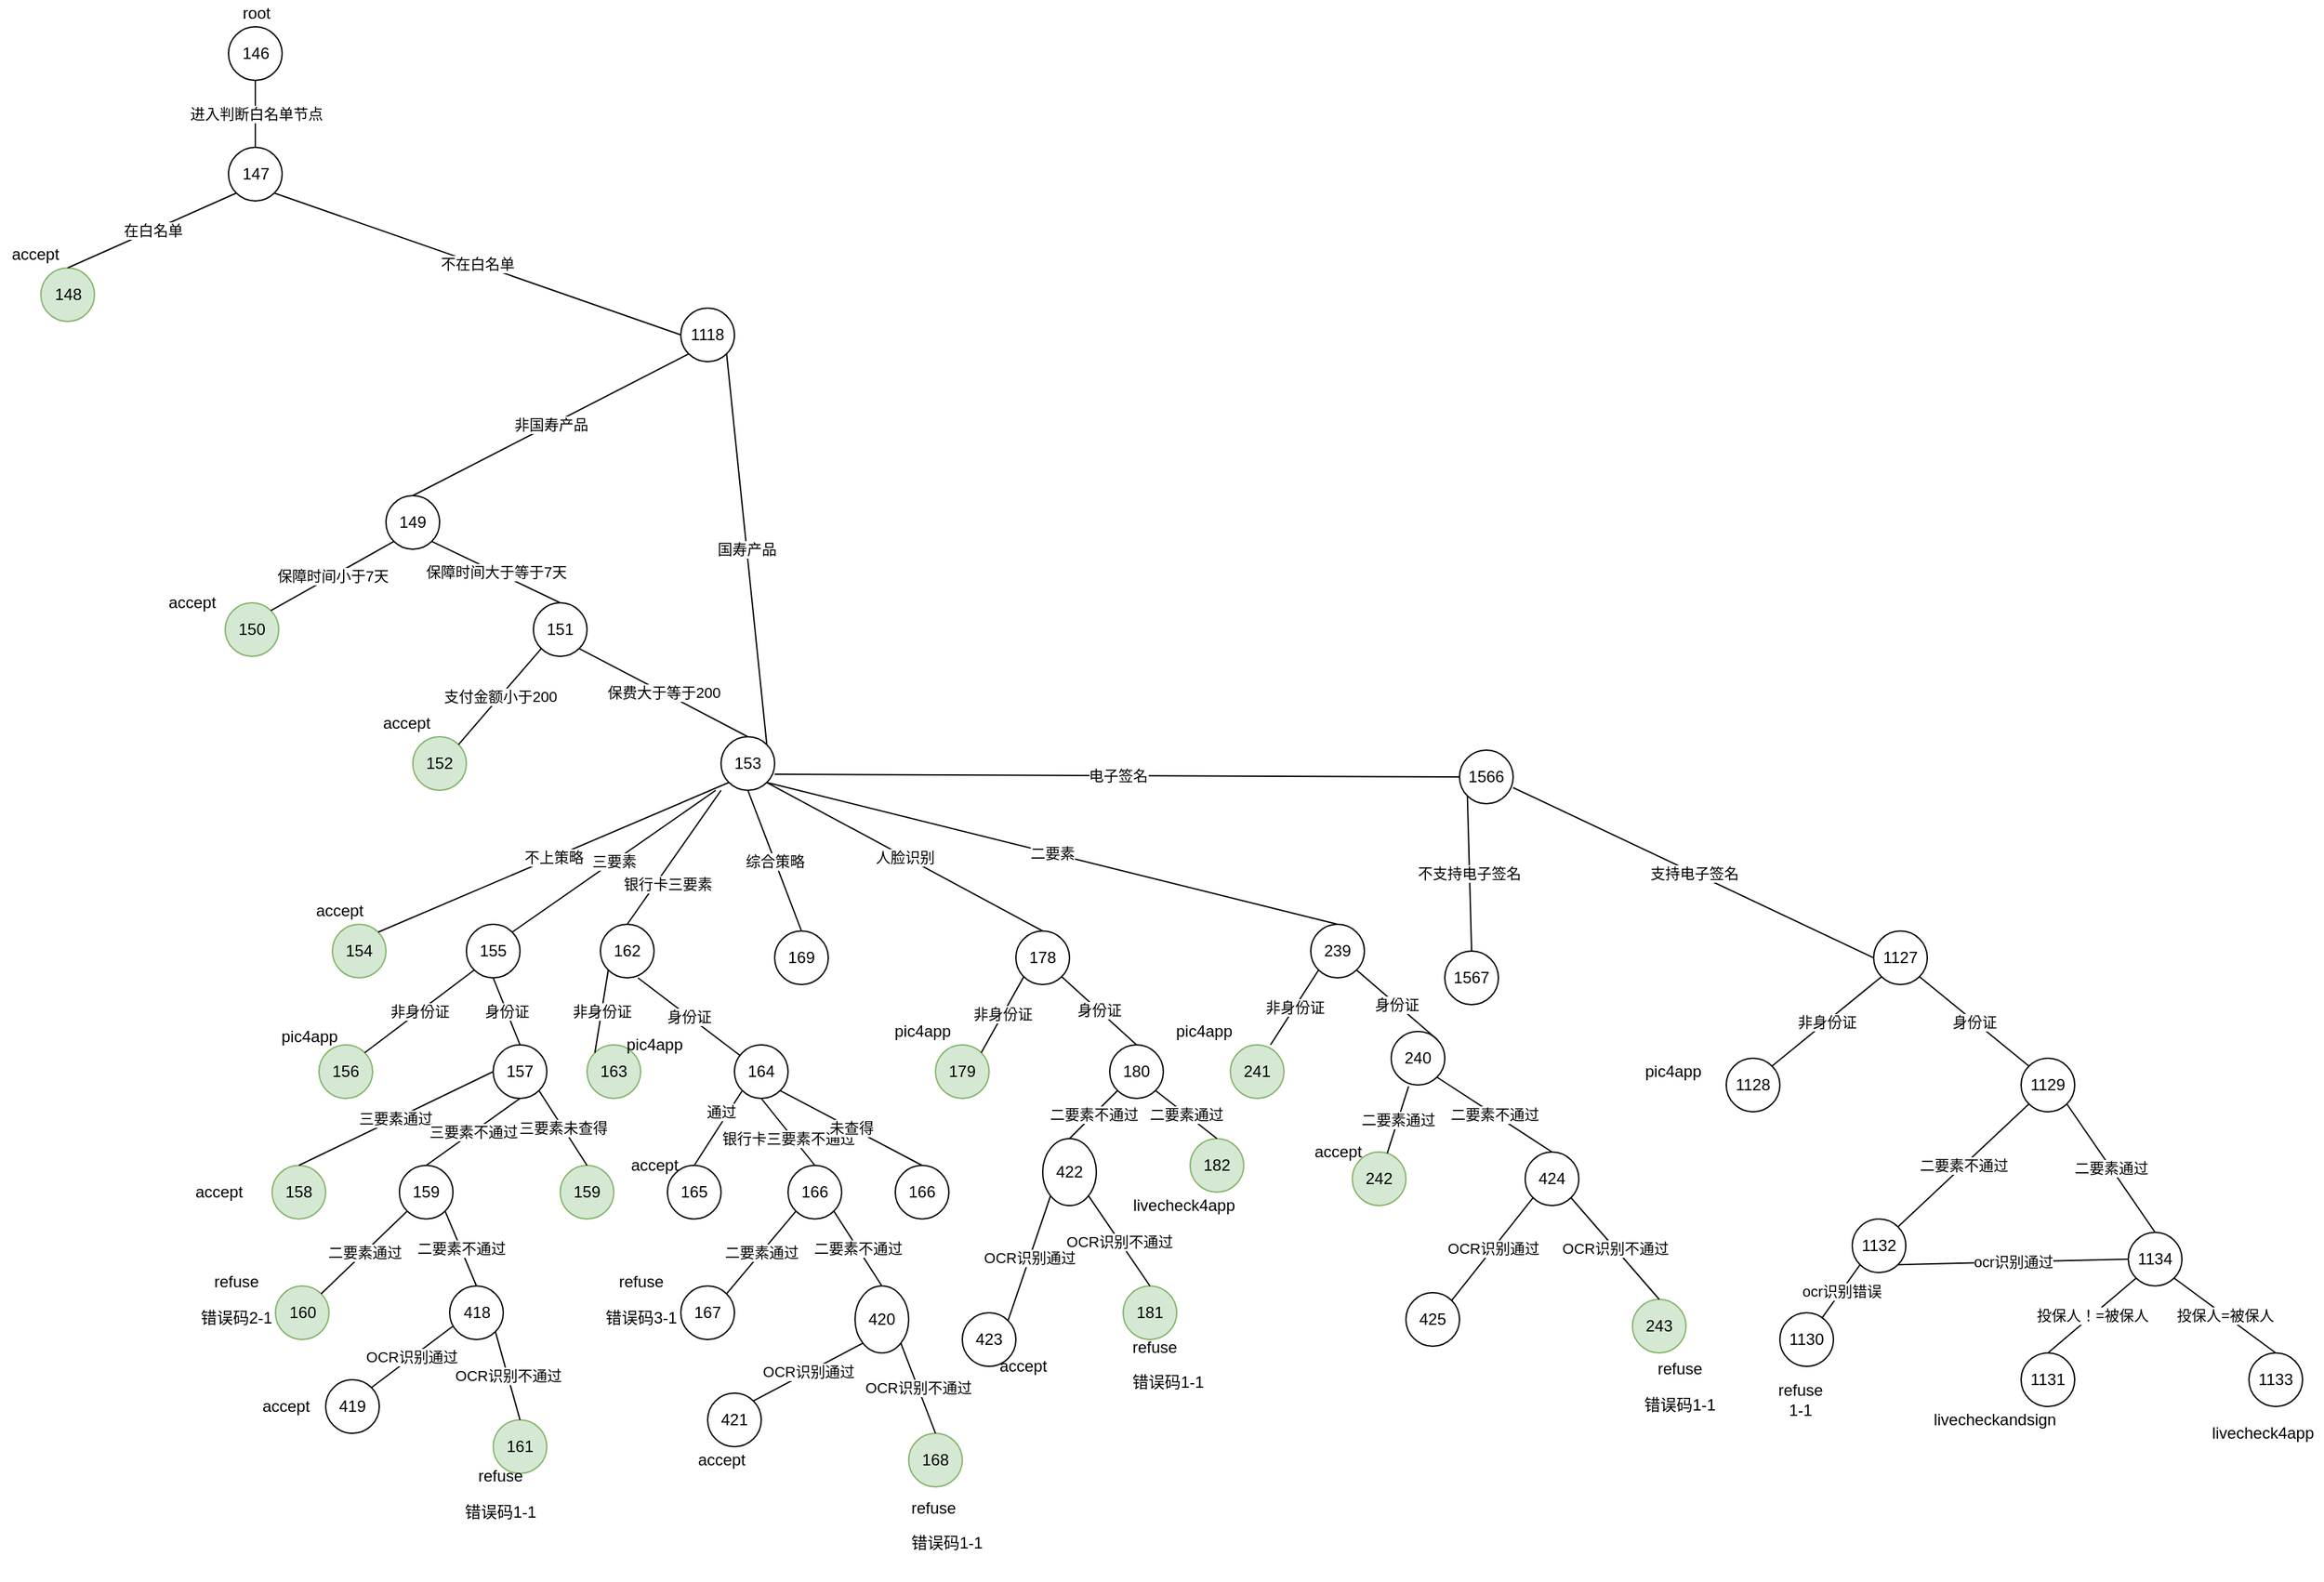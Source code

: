 <mxfile version="14.5.7" type="github">
  <diagram id="_yXJCs3Dyi4fHrGJne3K" name="第 1 页">
    <mxGraphModel dx="1422" dy="1907" grid="1" gridSize="10" guides="1" tooltips="1" connect="1" arrows="1" fold="1" page="1" pageScale="1" pageWidth="827" pageHeight="1169" math="0" shadow="0">
      <root>
        <mxCell id="0" />
        <mxCell id="1" parent="0" />
        <mxCell id="rXdfEP0PpujDLgzS87RZ-1" value="146" style="ellipse;whiteSpace=wrap;html=1;" parent="1" vertex="1">
          <mxGeometry x="402.5" y="-110" width="40" height="40" as="geometry" />
        </mxCell>
        <mxCell id="rXdfEP0PpujDLgzS87RZ-2" value="147" style="ellipse;whiteSpace=wrap;html=1;" parent="1" vertex="1">
          <mxGeometry x="402.5" y="-20" width="40" height="40" as="geometry" />
        </mxCell>
        <mxCell id="rXdfEP0PpujDLgzS87RZ-4" value="进入判断白名单节点" style="endArrow=none;html=1;entryX=0.5;entryY=1;entryDx=0;entryDy=0;exitX=0.5;exitY=0;exitDx=0;exitDy=0;" parent="1" source="rXdfEP0PpujDLgzS87RZ-2" target="rXdfEP0PpujDLgzS87RZ-1" edge="1">
          <mxGeometry width="50" height="50" relative="1" as="geometry">
            <mxPoint x="72.5" y="140" as="sourcePoint" />
            <mxPoint x="122.5" y="90" as="targetPoint" />
          </mxGeometry>
        </mxCell>
        <mxCell id="rXdfEP0PpujDLgzS87RZ-5" value="root" style="text;html=1;align=center;verticalAlign=middle;resizable=0;points=[];autosize=1;" parent="1" vertex="1">
          <mxGeometry x="402.5" y="-130" width="40" height="20" as="geometry" />
        </mxCell>
        <mxCell id="rXdfEP0PpujDLgzS87RZ-6" value="148" style="ellipse;whiteSpace=wrap;html=1;fillColor=#d5e8d4;strokeColor=#82b366;" parent="1" vertex="1">
          <mxGeometry x="262.5" y="70" width="40" height="40" as="geometry" />
        </mxCell>
        <mxCell id="rXdfEP0PpujDLgzS87RZ-7" value="149" style="ellipse;whiteSpace=wrap;html=1;" parent="1" vertex="1">
          <mxGeometry x="520" y="240" width="40" height="40" as="geometry" />
        </mxCell>
        <mxCell id="rXdfEP0PpujDLgzS87RZ-8" value="在白名单" style="endArrow=none;html=1;entryX=0;entryY=1;entryDx=0;entryDy=0;exitX=0.5;exitY=0;exitDx=0;exitDy=0;" parent="1" source="rXdfEP0PpujDLgzS87RZ-6" target="rXdfEP0PpujDLgzS87RZ-2" edge="1">
          <mxGeometry width="50" height="50" relative="1" as="geometry">
            <mxPoint x="392.5" y="160" as="sourcePoint" />
            <mxPoint x="442.5" y="110" as="targetPoint" />
          </mxGeometry>
        </mxCell>
        <mxCell id="rXdfEP0PpujDLgzS87RZ-9" value="不在白名单" style="endArrow=none;html=1;entryX=1;entryY=1;entryDx=0;entryDy=0;exitX=0;exitY=0.5;exitDx=0;exitDy=0;" parent="1" source="BJSy3yp9II6FdWd2nPcM-1" target="rXdfEP0PpujDLgzS87RZ-2" edge="1">
          <mxGeometry width="50" height="50" relative="1" as="geometry">
            <mxPoint x="510" y="210" as="sourcePoint" />
            <mxPoint x="440" y="280" as="targetPoint" />
          </mxGeometry>
        </mxCell>
        <mxCell id="rXdfEP0PpujDLgzS87RZ-10" value="accept" style="text;html=1;align=center;verticalAlign=middle;resizable=0;points=[];autosize=1;" parent="1" vertex="1">
          <mxGeometry x="232.5" y="50" width="50" height="20" as="geometry" />
        </mxCell>
        <mxCell id="rXdfEP0PpujDLgzS87RZ-11" value="150" style="ellipse;whiteSpace=wrap;html=1;fillColor=#d5e8d4;strokeColor=#82b366;" parent="1" vertex="1">
          <mxGeometry x="400" y="320" width="40" height="40" as="geometry" />
        </mxCell>
        <mxCell id="rXdfEP0PpujDLgzS87RZ-12" value="151" style="ellipse;whiteSpace=wrap;html=1;" parent="1" vertex="1">
          <mxGeometry x="630" y="320" width="40" height="40" as="geometry" />
        </mxCell>
        <mxCell id="rXdfEP0PpujDLgzS87RZ-13" value="保障时间小于7天" style="endArrow=none;html=1;entryX=0;entryY=1;entryDx=0;entryDy=0;exitX=1;exitY=0;exitDx=0;exitDy=0;" parent="1" source="rXdfEP0PpujDLgzS87RZ-11" target="rXdfEP0PpujDLgzS87RZ-7" edge="1">
          <mxGeometry width="50" height="50" relative="1" as="geometry">
            <mxPoint x="390" y="330" as="sourcePoint" />
            <mxPoint x="440" y="280" as="targetPoint" />
          </mxGeometry>
        </mxCell>
        <mxCell id="rXdfEP0PpujDLgzS87RZ-14" value="保障时间大于等于7天" style="endArrow=none;html=1;entryX=1;entryY=1;entryDx=0;entryDy=0;exitX=0.5;exitY=0;exitDx=0;exitDy=0;" parent="1" source="rXdfEP0PpujDLgzS87RZ-12" target="rXdfEP0PpujDLgzS87RZ-7" edge="1">
          <mxGeometry width="50" height="50" relative="1" as="geometry">
            <mxPoint x="390" y="330" as="sourcePoint" />
            <mxPoint x="440" y="280" as="targetPoint" />
          </mxGeometry>
        </mxCell>
        <mxCell id="rXdfEP0PpujDLgzS87RZ-15" value="accept" style="text;html=1;align=center;verticalAlign=middle;resizable=0;points=[];autosize=1;" parent="1" vertex="1">
          <mxGeometry x="350" y="310" width="50" height="20" as="geometry" />
        </mxCell>
        <mxCell id="rXdfEP0PpujDLgzS87RZ-16" value="152" style="ellipse;whiteSpace=wrap;html=1;fillColor=#d5e8d4;strokeColor=#82b366;" parent="1" vertex="1">
          <mxGeometry x="540" y="420" width="40" height="40" as="geometry" />
        </mxCell>
        <mxCell id="rXdfEP0PpujDLgzS87RZ-17" value="153" style="ellipse;whiteSpace=wrap;html=1;" parent="1" vertex="1">
          <mxGeometry x="770" y="420" width="40" height="40" as="geometry" />
        </mxCell>
        <mxCell id="rXdfEP0PpujDLgzS87RZ-18" value="支付金额小于200" style="endArrow=none;html=1;entryX=0;entryY=1;entryDx=0;entryDy=0;exitX=1;exitY=0;exitDx=0;exitDy=0;" parent="1" source="rXdfEP0PpujDLgzS87RZ-16" target="rXdfEP0PpujDLgzS87RZ-12" edge="1">
          <mxGeometry width="50" height="50" relative="1" as="geometry">
            <mxPoint x="444.142" y="335.858" as="sourcePoint" />
            <mxPoint x="535.858" y="284.142" as="targetPoint" />
          </mxGeometry>
        </mxCell>
        <mxCell id="rXdfEP0PpujDLgzS87RZ-20" value="accept" style="text;html=1;align=center;verticalAlign=middle;resizable=0;points=[];autosize=1;" parent="1" vertex="1">
          <mxGeometry x="510" y="400" width="50" height="20" as="geometry" />
        </mxCell>
        <mxCell id="rXdfEP0PpujDLgzS87RZ-22" value="保费大于等于200" style="endArrow=none;html=1;entryX=1;entryY=1;entryDx=0;entryDy=0;exitX=0.5;exitY=0;exitDx=0;exitDy=0;" parent="1" source="rXdfEP0PpujDLgzS87RZ-17" target="rXdfEP0PpujDLgzS87RZ-12" edge="1">
          <mxGeometry width="50" height="50" relative="1" as="geometry">
            <mxPoint x="660" y="330" as="sourcePoint" />
            <mxPoint x="564.142" y="284.142" as="targetPoint" />
          </mxGeometry>
        </mxCell>
        <mxCell id="rXdfEP0PpujDLgzS87RZ-23" value="154" style="ellipse;whiteSpace=wrap;html=1;fillColor=#d5e8d4;strokeColor=#82b366;" parent="1" vertex="1">
          <mxGeometry x="480" y="560" width="40" height="40" as="geometry" />
        </mxCell>
        <mxCell id="rXdfEP0PpujDLgzS87RZ-24" value="155" style="ellipse;whiteSpace=wrap;html=1;" parent="1" vertex="1">
          <mxGeometry x="580" y="560" width="40" height="40" as="geometry" />
        </mxCell>
        <mxCell id="rXdfEP0PpujDLgzS87RZ-25" value="162" style="ellipse;whiteSpace=wrap;html=1;" parent="1" vertex="1">
          <mxGeometry x="680" y="560" width="40" height="40" as="geometry" />
        </mxCell>
        <mxCell id="rXdfEP0PpujDLgzS87RZ-26" value="169" style="ellipse;whiteSpace=wrap;html=1;" parent="1" vertex="1">
          <mxGeometry x="810" y="565" width="40" height="40" as="geometry" />
        </mxCell>
        <mxCell id="rXdfEP0PpujDLgzS87RZ-27" value="178" style="ellipse;whiteSpace=wrap;html=1;" parent="1" vertex="1">
          <mxGeometry x="990" y="565" width="40" height="40" as="geometry" />
        </mxCell>
        <mxCell id="rXdfEP0PpujDLgzS87RZ-28" value="239" style="ellipse;whiteSpace=wrap;html=1;" parent="1" vertex="1">
          <mxGeometry x="1210" y="560" width="40" height="40" as="geometry" />
        </mxCell>
        <mxCell id="rXdfEP0PpujDLgzS87RZ-29" value="不上策略" style="endArrow=none;html=1;entryX=0;entryY=1;entryDx=0;entryDy=0;exitX=1;exitY=0;exitDx=0;exitDy=0;" parent="1" source="rXdfEP0PpujDLgzS87RZ-23" target="rXdfEP0PpujDLgzS87RZ-17" edge="1">
          <mxGeometry width="50" height="50" relative="1" as="geometry">
            <mxPoint x="660" y="330" as="sourcePoint" />
            <mxPoint x="710" y="280" as="targetPoint" />
          </mxGeometry>
        </mxCell>
        <mxCell id="rXdfEP0PpujDLgzS87RZ-30" value="accept" style="text;html=1;align=center;verticalAlign=middle;resizable=0;points=[];autosize=1;" parent="1" vertex="1">
          <mxGeometry x="460" y="540" width="50" height="20" as="geometry" />
        </mxCell>
        <mxCell id="rXdfEP0PpujDLgzS87RZ-31" value="三要素" style="endArrow=none;html=1;exitX=1;exitY=0;exitDx=0;exitDy=0;" parent="1" source="rXdfEP0PpujDLgzS87RZ-24" edge="1">
          <mxGeometry width="50" height="50" relative="1" as="geometry">
            <mxPoint x="524.142" y="575.858" as="sourcePoint" />
            <mxPoint x="766" y="460" as="targetPoint" />
          </mxGeometry>
        </mxCell>
        <mxCell id="rXdfEP0PpujDLgzS87RZ-32" value="银行卡三要素" style="endArrow=none;html=1;exitX=0.5;exitY=0;exitDx=0;exitDy=0;" parent="1" source="rXdfEP0PpujDLgzS87RZ-25" edge="1">
          <mxGeometry x="-0.315" y="-7" width="50" height="50" relative="1" as="geometry">
            <mxPoint x="534.142" y="585.858" as="sourcePoint" />
            <mxPoint x="770" y="460" as="targetPoint" />
            <mxPoint as="offset" />
          </mxGeometry>
        </mxCell>
        <mxCell id="rXdfEP0PpujDLgzS87RZ-33" value="综合策略" style="endArrow=none;html=1;entryX=0.5;entryY=1;entryDx=0;entryDy=0;exitX=0.5;exitY=0;exitDx=0;exitDy=0;" parent="1" source="rXdfEP0PpujDLgzS87RZ-26" target="rXdfEP0PpujDLgzS87RZ-17" edge="1">
          <mxGeometry width="50" height="50" relative="1" as="geometry">
            <mxPoint x="660" y="330" as="sourcePoint" />
            <mxPoint x="710" y="280" as="targetPoint" />
          </mxGeometry>
        </mxCell>
        <mxCell id="rXdfEP0PpujDLgzS87RZ-34" value="人脸识别" style="endArrow=none;html=1;entryX=1;entryY=1;entryDx=0;entryDy=0;exitX=0.5;exitY=0;exitDx=0;exitDy=0;" parent="1" source="rXdfEP0PpujDLgzS87RZ-27" target="rXdfEP0PpujDLgzS87RZ-17" edge="1">
          <mxGeometry width="50" height="50" relative="1" as="geometry">
            <mxPoint x="840" y="575" as="sourcePoint" />
            <mxPoint x="780" y="470" as="targetPoint" />
          </mxGeometry>
        </mxCell>
        <mxCell id="rXdfEP0PpujDLgzS87RZ-35" value="二要素" style="endArrow=none;html=1;entryX=1;entryY=1;entryDx=0;entryDy=0;exitX=0.5;exitY=0;exitDx=0;exitDy=0;" parent="1" source="rXdfEP0PpujDLgzS87RZ-28" target="rXdfEP0PpujDLgzS87RZ-17" edge="1">
          <mxGeometry width="50" height="50" relative="1" as="geometry">
            <mxPoint x="1020" y="575" as="sourcePoint" />
            <mxPoint x="794.142" y="464.142" as="targetPoint" />
          </mxGeometry>
        </mxCell>
        <mxCell id="rXdfEP0PpujDLgzS87RZ-36" value="156" style="ellipse;whiteSpace=wrap;html=1;fillColor=#d5e8d4;strokeColor=#82b366;" parent="1" vertex="1">
          <mxGeometry x="470" y="650" width="40" height="40" as="geometry" />
        </mxCell>
        <mxCell id="rXdfEP0PpujDLgzS87RZ-37" value="157" style="ellipse;whiteSpace=wrap;html=1;" parent="1" vertex="1">
          <mxGeometry x="600" y="650" width="40" height="40" as="geometry" />
        </mxCell>
        <mxCell id="rXdfEP0PpujDLgzS87RZ-38" value="非身份证" style="endArrow=none;html=1;entryX=0;entryY=1;entryDx=0;entryDy=0;exitX=1;exitY=0;exitDx=0;exitDy=0;" parent="1" source="rXdfEP0PpujDLgzS87RZ-36" target="rXdfEP0PpujDLgzS87RZ-24" edge="1">
          <mxGeometry width="50" height="50" relative="1" as="geometry">
            <mxPoint x="660" y="730" as="sourcePoint" />
            <mxPoint x="710" y="680" as="targetPoint" />
          </mxGeometry>
        </mxCell>
        <mxCell id="rXdfEP0PpujDLgzS87RZ-39" value="身份证" style="endArrow=none;html=1;entryX=0.5;entryY=1;entryDx=0;entryDy=0;" parent="1" target="rXdfEP0PpujDLgzS87RZ-24" edge="1">
          <mxGeometry width="50" height="50" relative="1" as="geometry">
            <mxPoint x="620" y="650" as="sourcePoint" />
            <mxPoint x="710" y="680" as="targetPoint" />
          </mxGeometry>
        </mxCell>
        <mxCell id="rXdfEP0PpujDLgzS87RZ-40" value="pic4app" style="text;whiteSpace=wrap;html=1;" parent="1" vertex="1">
          <mxGeometry x="440" y="630" width="70" height="30" as="geometry" />
        </mxCell>
        <mxCell id="rXdfEP0PpujDLgzS87RZ-41" value="158" style="ellipse;whiteSpace=wrap;html=1;fillColor=#d5e8d4;strokeColor=#82b366;" parent="1" vertex="1">
          <mxGeometry x="435" y="740" width="40" height="40" as="geometry" />
        </mxCell>
        <mxCell id="rXdfEP0PpujDLgzS87RZ-42" value="159" style="ellipse;whiteSpace=wrap;html=1;" parent="1" vertex="1">
          <mxGeometry x="530" y="740" width="40" height="40" as="geometry" />
        </mxCell>
        <mxCell id="rXdfEP0PpujDLgzS87RZ-43" value="159" style="ellipse;whiteSpace=wrap;html=1;fillColor=#d5e8d4;strokeColor=#82b366;" parent="1" vertex="1">
          <mxGeometry x="650" y="740" width="40" height="40" as="geometry" />
        </mxCell>
        <mxCell id="rXdfEP0PpujDLgzS87RZ-44" value="三要素通过" style="endArrow=none;html=1;entryX=0;entryY=0.5;entryDx=0;entryDy=0;exitX=0.5;exitY=0;exitDx=0;exitDy=0;" parent="1" source="rXdfEP0PpujDLgzS87RZ-41" target="rXdfEP0PpujDLgzS87RZ-37" edge="1">
          <mxGeometry width="50" height="50" relative="1" as="geometry">
            <mxPoint x="410" y="410" as="sourcePoint" />
            <mxPoint x="460" y="360" as="targetPoint" />
          </mxGeometry>
        </mxCell>
        <mxCell id="rXdfEP0PpujDLgzS87RZ-45" value="三要素不通过" style="endArrow=none;html=1;entryX=0.5;entryY=1;entryDx=0;entryDy=0;exitX=0.5;exitY=0;exitDx=0;exitDy=0;" parent="1" source="rXdfEP0PpujDLgzS87RZ-42" target="rXdfEP0PpujDLgzS87RZ-37" edge="1">
          <mxGeometry width="50" height="50" relative="1" as="geometry">
            <mxPoint x="410" y="710" as="sourcePoint" />
            <mxPoint x="460" y="660" as="targetPoint" />
          </mxGeometry>
        </mxCell>
        <mxCell id="rXdfEP0PpujDLgzS87RZ-46" value="三要素未查得" style="endArrow=none;html=1;entryX=1;entryY=1;entryDx=0;entryDy=0;exitX=0.5;exitY=0;exitDx=0;exitDy=0;" parent="1" source="rXdfEP0PpujDLgzS87RZ-43" target="rXdfEP0PpujDLgzS87RZ-37" edge="1">
          <mxGeometry width="50" height="50" relative="1" as="geometry">
            <mxPoint x="410" y="710" as="sourcePoint" />
            <mxPoint x="460" y="660" as="targetPoint" />
          </mxGeometry>
        </mxCell>
        <mxCell id="rXdfEP0PpujDLgzS87RZ-47" value="accept" style="text;html=1;align=center;verticalAlign=middle;resizable=0;points=[];autosize=1;" parent="1" vertex="1">
          <mxGeometry x="370" y="750" width="50" height="20" as="geometry" />
        </mxCell>
        <mxCell id="rXdfEP0PpujDLgzS87RZ-48" value="418" style="ellipse;whiteSpace=wrap;html=1;" parent="1" vertex="1">
          <mxGeometry x="567.5" y="830" width="40" height="40" as="geometry" />
        </mxCell>
        <mxCell id="rXdfEP0PpujDLgzS87RZ-49" value="160" style="ellipse;whiteSpace=wrap;html=1;fillColor=#d5e8d4;strokeColor=#82b366;" parent="1" vertex="1">
          <mxGeometry x="437.5" y="830" width="40" height="40" as="geometry" />
        </mxCell>
        <mxCell id="rXdfEP0PpujDLgzS87RZ-51" value="二要素通过" style="endArrow=none;html=1;entryX=0;entryY=1;entryDx=0;entryDy=0;exitX=1;exitY=0;exitDx=0;exitDy=0;" parent="1" source="rXdfEP0PpujDLgzS87RZ-49" target="rXdfEP0PpujDLgzS87RZ-42" edge="1">
          <mxGeometry width="50" height="50" relative="1" as="geometry">
            <mxPoint x="410" y="710" as="sourcePoint" />
            <mxPoint x="460" y="660" as="targetPoint" />
          </mxGeometry>
        </mxCell>
        <mxCell id="rXdfEP0PpujDLgzS87RZ-52" value="二要素不通过" style="endArrow=none;html=1;entryX=1;entryY=1;entryDx=0;entryDy=0;exitX=0.5;exitY=0;exitDx=0;exitDy=0;" parent="1" source="rXdfEP0PpujDLgzS87RZ-48" target="rXdfEP0PpujDLgzS87RZ-42" edge="1">
          <mxGeometry width="50" height="50" relative="1" as="geometry">
            <mxPoint x="410" y="710" as="sourcePoint" />
            <mxPoint x="460" y="660" as="targetPoint" />
          </mxGeometry>
        </mxCell>
        <mxCell id="rXdfEP0PpujDLgzS87RZ-53" value="&lt;p&gt;refuse&lt;/p&gt;&lt;p&gt;&lt;span&gt;错误码2-1&lt;/span&gt;&lt;/p&gt;" style="text;html=1;align=center;verticalAlign=middle;resizable=0;points=[];autosize=1;" parent="1" vertex="1">
          <mxGeometry x="372.5" y="805" width="70" height="70" as="geometry" />
        </mxCell>
        <mxCell id="rXdfEP0PpujDLgzS87RZ-57" value="164" style="ellipse;whiteSpace=wrap;html=1;" parent="1" vertex="1">
          <mxGeometry x="780" y="650" width="40" height="40" as="geometry" />
        </mxCell>
        <mxCell id="rXdfEP0PpujDLgzS87RZ-58" value="163" style="ellipse;whiteSpace=wrap;html=1;fillColor=#d5e8d4;strokeColor=#82b366;" parent="1" vertex="1">
          <mxGeometry x="670" y="650" width="40" height="40" as="geometry" />
        </mxCell>
        <mxCell id="rXdfEP0PpujDLgzS87RZ-59" value="非身份证" style="endArrow=none;html=1;entryX=0;entryY=1;entryDx=0;entryDy=0;exitX=0;exitY=0;exitDx=0;exitDy=0;" parent="1" source="rXdfEP0PpujDLgzS87RZ-58" target="rXdfEP0PpujDLgzS87RZ-25" edge="1">
          <mxGeometry width="50" height="50" relative="1" as="geometry">
            <mxPoint x="730" y="730" as="sourcePoint" />
            <mxPoint x="780" y="680" as="targetPoint" />
          </mxGeometry>
        </mxCell>
        <mxCell id="rXdfEP0PpujDLgzS87RZ-60" value="身份证" style="endArrow=none;html=1;entryX=0.7;entryY=1;entryDx=0;entryDy=0;entryPerimeter=0;" parent="1" source="rXdfEP0PpujDLgzS87RZ-57" target="rXdfEP0PpujDLgzS87RZ-25" edge="1">
          <mxGeometry width="50" height="50" relative="1" as="geometry">
            <mxPoint x="730" y="730" as="sourcePoint" />
            <mxPoint x="780" y="680" as="targetPoint" />
          </mxGeometry>
        </mxCell>
        <mxCell id="rXdfEP0PpujDLgzS87RZ-61" value="pic4app" style="text;html=1;align=center;verticalAlign=middle;resizable=0;points=[];autosize=1;" parent="1" vertex="1">
          <mxGeometry x="690" y="640" width="60" height="20" as="geometry" />
        </mxCell>
        <mxCell id="rXdfEP0PpujDLgzS87RZ-62" value="166" style="ellipse;whiteSpace=wrap;html=1;" parent="1" vertex="1">
          <mxGeometry x="900" y="740" width="40" height="40" as="geometry" />
        </mxCell>
        <mxCell id="rXdfEP0PpujDLgzS87RZ-63" value="166" style="ellipse;whiteSpace=wrap;html=1;" parent="1" vertex="1">
          <mxGeometry x="820" y="740" width="40" height="40" as="geometry" />
        </mxCell>
        <mxCell id="rXdfEP0PpujDLgzS87RZ-64" value="165" style="ellipse;whiteSpace=wrap;html=1;" parent="1" vertex="1">
          <mxGeometry x="730" y="740" width="40" height="40" as="geometry" />
        </mxCell>
        <mxCell id="rXdfEP0PpujDLgzS87RZ-65" value="银行卡三要素不通过" style="endArrow=none;html=1;entryX=0.5;entryY=1;entryDx=0;entryDy=0;exitX=0.5;exitY=0;exitDx=0;exitDy=0;" parent="1" source="rXdfEP0PpujDLgzS87RZ-63" target="rXdfEP0PpujDLgzS87RZ-57" edge="1">
          <mxGeometry x="-0.122" y="3" width="50" height="50" relative="1" as="geometry">
            <mxPoint x="730" y="730" as="sourcePoint" />
            <mxPoint x="780" y="680" as="targetPoint" />
            <mxPoint as="offset" />
          </mxGeometry>
        </mxCell>
        <mxCell id="rXdfEP0PpujDLgzS87RZ-66" value="通过" style="endArrow=none;html=1;entryX=0;entryY=1;entryDx=0;entryDy=0;exitX=0.5;exitY=0;exitDx=0;exitDy=0;" parent="1" source="rXdfEP0PpujDLgzS87RZ-64" target="rXdfEP0PpujDLgzS87RZ-57" edge="1">
          <mxGeometry x="0.34" y="5" width="50" height="50" relative="1" as="geometry">
            <mxPoint x="730" y="730" as="sourcePoint" />
            <mxPoint x="780" y="680" as="targetPoint" />
            <mxPoint as="offset" />
          </mxGeometry>
        </mxCell>
        <mxCell id="rXdfEP0PpujDLgzS87RZ-67" value="未查得" style="endArrow=none;html=1;entryX=1;entryY=1;entryDx=0;entryDy=0;exitX=0.5;exitY=0;exitDx=0;exitDy=0;" parent="1" source="rXdfEP0PpujDLgzS87RZ-62" target="rXdfEP0PpujDLgzS87RZ-57" edge="1">
          <mxGeometry width="50" height="50" relative="1" as="geometry">
            <mxPoint x="730" y="730" as="sourcePoint" />
            <mxPoint x="780" y="680" as="targetPoint" />
          </mxGeometry>
        </mxCell>
        <mxCell id="rXdfEP0PpujDLgzS87RZ-68" value="accept" style="text;html=1;align=center;verticalAlign=middle;resizable=0;points=[];autosize=1;" parent="1" vertex="1">
          <mxGeometry x="695" y="730" width="50" height="20" as="geometry" />
        </mxCell>
        <mxCell id="rXdfEP0PpujDLgzS87RZ-70" value="167" style="ellipse;whiteSpace=wrap;html=1;" parent="1" vertex="1">
          <mxGeometry x="740" y="830" width="40" height="40" as="geometry" />
        </mxCell>
        <mxCell id="rXdfEP0PpujDLgzS87RZ-71" value="二要素通过" style="endArrow=none;html=1;entryX=0;entryY=1;entryDx=0;entryDy=0;exitX=1;exitY=0;exitDx=0;exitDy=0;" parent="1" source="rXdfEP0PpujDLgzS87RZ-70" target="rXdfEP0PpujDLgzS87RZ-63" edge="1">
          <mxGeometry width="50" height="50" relative="1" as="geometry">
            <mxPoint x="730" y="530" as="sourcePoint" />
            <mxPoint x="780" y="480" as="targetPoint" />
          </mxGeometry>
        </mxCell>
        <mxCell id="rXdfEP0PpujDLgzS87RZ-72" value="二要素不通过" style="endArrow=none;html=1;entryX=1;entryY=1;entryDx=0;entryDy=0;exitX=0.5;exitY=0;exitDx=0;exitDy=0;" parent="1" source="4m3R9vjLiqKeMAqs-kPC-30" target="rXdfEP0PpujDLgzS87RZ-63" edge="1">
          <mxGeometry width="50" height="50" relative="1" as="geometry">
            <mxPoint x="889.5" y="830" as="sourcePoint" />
            <mxPoint x="780" y="480" as="targetPoint" />
          </mxGeometry>
        </mxCell>
        <mxCell id="rXdfEP0PpujDLgzS87RZ-73" value="&lt;p&gt;refuse&lt;/p&gt;&lt;p&gt;错误码3-1&lt;/p&gt;" style="text;html=1;align=center;verticalAlign=middle;resizable=0;points=[];autosize=1;" parent="1" vertex="1">
          <mxGeometry x="675" y="805" width="70" height="70" as="geometry" />
        </mxCell>
        <mxCell id="rXdfEP0PpujDLgzS87RZ-74" value="&lt;div id=&quot;base&quot;&gt;&lt;div class=&quot;ax_default flow_shape&quot; id=&quot;u89&quot;&gt;&lt;div class=&quot;text &quot; id=&quot;u89_text&quot;&gt;&lt;p&gt;&lt;span&gt;refuse&lt;/span&gt;&lt;/p&gt;&lt;p&gt;&lt;span&gt;错误码1-1&lt;/span&gt;&lt;/p&gt;&lt;/div&gt;&lt;/div&gt;&lt;/div&gt;" style="text;whiteSpace=wrap;html=1;" parent="1" vertex="1">
          <mxGeometry x="910" y="970" width="80" height="80" as="geometry" />
        </mxCell>
        <mxCell id="rXdfEP0PpujDLgzS87RZ-75" value="179" style="ellipse;whiteSpace=wrap;html=1;fillColor=#d5e8d4;strokeColor=#82b366;" parent="1" vertex="1">
          <mxGeometry x="930" y="650" width="40" height="40" as="geometry" />
        </mxCell>
        <mxCell id="rXdfEP0PpujDLgzS87RZ-76" value="180" style="ellipse;whiteSpace=wrap;html=1;" parent="1" vertex="1">
          <mxGeometry x="1060" y="650" width="40" height="40" as="geometry" />
        </mxCell>
        <mxCell id="rXdfEP0PpujDLgzS87RZ-77" value="非身份证" style="endArrow=none;html=1;entryX=0;entryY=1;entryDx=0;entryDy=0;exitX=1;exitY=0;exitDx=0;exitDy=0;" parent="1" source="rXdfEP0PpujDLgzS87RZ-75" target="rXdfEP0PpujDLgzS87RZ-27" edge="1">
          <mxGeometry width="50" height="50" relative="1" as="geometry">
            <mxPoint x="730" y="540" as="sourcePoint" />
            <mxPoint x="780" y="490" as="targetPoint" />
          </mxGeometry>
        </mxCell>
        <mxCell id="rXdfEP0PpujDLgzS87RZ-78" value="身份证" style="endArrow=none;html=1;entryX=1;entryY=1;entryDx=0;entryDy=0;exitX=0.5;exitY=0;exitDx=0;exitDy=0;" parent="1" source="rXdfEP0PpujDLgzS87RZ-76" target="rXdfEP0PpujDLgzS87RZ-27" edge="1">
          <mxGeometry width="50" height="50" relative="1" as="geometry">
            <mxPoint x="730" y="540" as="sourcePoint" />
            <mxPoint x="780" y="490" as="targetPoint" />
          </mxGeometry>
        </mxCell>
        <mxCell id="rXdfEP0PpujDLgzS87RZ-79" value="pic4app" style="text;html=1;align=center;verticalAlign=middle;resizable=0;points=[];autosize=1;" parent="1" vertex="1">
          <mxGeometry x="890" y="630" width="60" height="20" as="geometry" />
        </mxCell>
        <mxCell id="rXdfEP0PpujDLgzS87RZ-80" value="182" style="ellipse;whiteSpace=wrap;html=1;fillColor=#d5e8d4;strokeColor=#82b366;" parent="1" vertex="1">
          <mxGeometry x="1120" y="720" width="40" height="40" as="geometry" />
        </mxCell>
        <mxCell id="rXdfEP0PpujDLgzS87RZ-82" value="二要素不通过" style="endArrow=none;html=1;entryX=0;entryY=1;entryDx=0;entryDy=0;exitX=0.5;exitY=0;exitDx=0;exitDy=0;" parent="1" source="4m3R9vjLiqKeMAqs-kPC-37" target="rXdfEP0PpujDLgzS87RZ-76" edge="1">
          <mxGeometry width="50" height="50" relative="1" as="geometry">
            <mxPoint x="1030" y="720" as="sourcePoint" />
            <mxPoint x="780" y="490" as="targetPoint" />
          </mxGeometry>
        </mxCell>
        <mxCell id="rXdfEP0PpujDLgzS87RZ-83" value="二要素通过" style="endArrow=none;html=1;entryX=1;entryY=1;entryDx=0;entryDy=0;exitX=0.5;exitY=0;exitDx=0;exitDy=0;" parent="1" source="rXdfEP0PpujDLgzS87RZ-80" target="rXdfEP0PpujDLgzS87RZ-76" edge="1">
          <mxGeometry width="50" height="50" relative="1" as="geometry">
            <mxPoint x="730" y="440" as="sourcePoint" />
            <mxPoint x="780" y="390" as="targetPoint" />
          </mxGeometry>
        </mxCell>
        <mxCell id="rXdfEP0PpujDLgzS87RZ-84" value="livecheck4app" style="text;html=1;align=center;verticalAlign=middle;resizable=0;points=[];autosize=1;" parent="1" vertex="1">
          <mxGeometry x="1070" y="760" width="90" height="20" as="geometry" />
        </mxCell>
        <mxCell id="rXdfEP0PpujDLgzS87RZ-85" value="&lt;div id=&quot;base&quot;&gt;&lt;div class=&quot;ax_default flow_shape&quot; id=&quot;u109&quot;&gt;&lt;div class=&quot;text &quot; id=&quot;u109_text&quot;&gt;&lt;p&gt;&lt;span&gt;refuse&lt;/span&gt;&lt;/p&gt;&lt;p&gt;&lt;span&gt;错误码1-1&lt;/span&gt;&lt;/p&gt;&lt;/div&gt;&lt;/div&gt;&lt;/div&gt;" style="text;whiteSpace=wrap;html=1;" parent="1" vertex="1">
          <mxGeometry x="1075" y="850" width="80" height="60" as="geometry" />
        </mxCell>
        <mxCell id="rXdfEP0PpujDLgzS87RZ-86" value="241" style="ellipse;whiteSpace=wrap;html=1;fillColor=#d5e8d4;strokeColor=#82b366;" parent="1" vertex="1">
          <mxGeometry x="1150" y="650" width="40" height="40" as="geometry" />
        </mxCell>
        <mxCell id="rXdfEP0PpujDLgzS87RZ-87" value="240" style="ellipse;whiteSpace=wrap;html=1;" parent="1" vertex="1">
          <mxGeometry x="1270" y="640" width="40" height="40" as="geometry" />
        </mxCell>
        <mxCell id="rXdfEP0PpujDLgzS87RZ-88" value="身份证" style="endArrow=none;html=1;entryX=1;entryY=1;entryDx=0;entryDy=0;exitX=1;exitY=0;exitDx=0;exitDy=0;" parent="1" source="rXdfEP0PpujDLgzS87RZ-87" target="rXdfEP0PpujDLgzS87RZ-28" edge="1">
          <mxGeometry width="50" height="50" relative="1" as="geometry">
            <mxPoint x="730" y="540" as="sourcePoint" />
            <mxPoint x="780" y="490" as="targetPoint" />
          </mxGeometry>
        </mxCell>
        <mxCell id="rXdfEP0PpujDLgzS87RZ-89" value="非身份证" style="endArrow=none;html=1;exitX=0.75;exitY=0;exitDx=0;exitDy=0;exitPerimeter=0;entryX=0;entryY=1;entryDx=0;entryDy=0;" parent="1" source="rXdfEP0PpujDLgzS87RZ-86" target="rXdfEP0PpujDLgzS87RZ-28" edge="1">
          <mxGeometry width="50" height="50" relative="1" as="geometry">
            <mxPoint x="730" y="540" as="sourcePoint" />
            <mxPoint x="1220" y="600" as="targetPoint" />
          </mxGeometry>
        </mxCell>
        <mxCell id="rXdfEP0PpujDLgzS87RZ-90" value="pic4app" style="text;html=1;align=center;verticalAlign=middle;resizable=0;points=[];autosize=1;" parent="1" vertex="1">
          <mxGeometry x="1100" y="630" width="60" height="20" as="geometry" />
        </mxCell>
        <mxCell id="rXdfEP0PpujDLgzS87RZ-92" value="242" style="ellipse;whiteSpace=wrap;html=1;fillColor=#d5e8d4;strokeColor=#82b366;" parent="1" vertex="1">
          <mxGeometry x="1241" y="730" width="40" height="40" as="geometry" />
        </mxCell>
        <mxCell id="rXdfEP0PpujDLgzS87RZ-93" value="二要素通过" style="endArrow=none;html=1;" parent="1" source="rXdfEP0PpujDLgzS87RZ-92" edge="1">
          <mxGeometry width="50" height="50" relative="1" as="geometry">
            <mxPoint x="770" y="540" as="sourcePoint" />
            <mxPoint x="1283" y="681" as="targetPoint" />
          </mxGeometry>
        </mxCell>
        <mxCell id="rXdfEP0PpujDLgzS87RZ-94" value="二要素不通过" style="endArrow=none;html=1;entryX=1;entryY=1;entryDx=0;entryDy=0;exitX=0.5;exitY=0;exitDx=0;exitDy=0;" parent="1" source="4m3R9vjLiqKeMAqs-kPC-44" target="rXdfEP0PpujDLgzS87RZ-87" edge="1">
          <mxGeometry width="50" height="50" relative="1" as="geometry">
            <mxPoint x="1390" y="730" as="sourcePoint" />
            <mxPoint x="820" y="490" as="targetPoint" />
          </mxGeometry>
        </mxCell>
        <mxCell id="rXdfEP0PpujDLgzS87RZ-95" value="accept" style="text;html=1;align=center;verticalAlign=middle;resizable=0;points=[];autosize=1;" parent="1" vertex="1">
          <mxGeometry x="1205" y="720" width="50" height="20" as="geometry" />
        </mxCell>
        <mxCell id="rXdfEP0PpujDLgzS87RZ-96" value="&lt;p&gt;refuse&lt;/p&gt;&lt;p&gt;错误码1-1&lt;/p&gt;" style="text;html=1;align=center;verticalAlign=middle;resizable=0;points=[];autosize=1;" parent="1" vertex="1">
          <mxGeometry x="1450" y="870" width="70" height="70" as="geometry" />
        </mxCell>
        <mxCell id="4m3R9vjLiqKeMAqs-kPC-2" value="419" style="ellipse;whiteSpace=wrap;html=1;" parent="1" vertex="1">
          <mxGeometry x="475" y="900" width="40" height="40" as="geometry" />
        </mxCell>
        <mxCell id="4m3R9vjLiqKeMAqs-kPC-3" value="161" style="ellipse;whiteSpace=wrap;html=1;fillColor=#d5e8d4;strokeColor=#82b366;" parent="1" vertex="1">
          <mxGeometry x="600" y="930" width="40" height="40" as="geometry" />
        </mxCell>
        <mxCell id="4m3R9vjLiqKeMAqs-kPC-21" value="OCR识别通过" style="endArrow=none;html=1;exitX=1;exitY=0;exitDx=0;exitDy=0;" parent="1" source="4m3R9vjLiqKeMAqs-kPC-2" edge="1">
          <mxGeometry width="50" height="50" relative="1" as="geometry">
            <mxPoint x="510" y="1000" as="sourcePoint" />
            <mxPoint x="570" y="860" as="targetPoint" />
          </mxGeometry>
        </mxCell>
        <mxCell id="4m3R9vjLiqKeMAqs-kPC-22" value="OCR识别不通过" style="endArrow=none;html=1;entryX=1;entryY=1;entryDx=0;entryDy=0;exitX=0.5;exitY=0;exitDx=0;exitDy=0;" parent="1" source="4m3R9vjLiqKeMAqs-kPC-3" target="rXdfEP0PpujDLgzS87RZ-48" edge="1">
          <mxGeometry width="50" height="50" relative="1" as="geometry">
            <mxPoint x="570" y="1010" as="sourcePoint" />
            <mxPoint x="599.235" y="944.428" as="targetPoint" />
          </mxGeometry>
        </mxCell>
        <mxCell id="4m3R9vjLiqKeMAqs-kPC-25" value="accept" style="text;html=1;align=center;verticalAlign=middle;resizable=0;points=[];autosize=1;" parent="1" vertex="1">
          <mxGeometry x="420" y="910" width="50" height="20" as="geometry" />
        </mxCell>
        <mxCell id="4m3R9vjLiqKeMAqs-kPC-26" value="&lt;p&gt;refuse&lt;/p&gt;&lt;p&gt;错误码1-1&lt;/p&gt;" style="text;html=1;align=center;verticalAlign=middle;resizable=0;points=[];autosize=1;" parent="1" vertex="1">
          <mxGeometry x="570" y="950" width="70" height="70" as="geometry" />
        </mxCell>
        <mxCell id="4m3R9vjLiqKeMAqs-kPC-30" value="420" style="ellipse;whiteSpace=wrap;html=1;" parent="1" vertex="1">
          <mxGeometry x="870" y="830" width="40" height="50" as="geometry" />
        </mxCell>
        <mxCell id="4m3R9vjLiqKeMAqs-kPC-31" value="421" style="ellipse;whiteSpace=wrap;html=1;direction=north;" parent="1" vertex="1">
          <mxGeometry x="760" y="910" width="40" height="40" as="geometry" />
        </mxCell>
        <mxCell id="4m3R9vjLiqKeMAqs-kPC-32" value="168" style="ellipse;whiteSpace=wrap;html=1;fillColor=#d5e8d4;strokeColor=#82b366;" parent="1" vertex="1">
          <mxGeometry x="910" y="940" width="40" height="40" as="geometry" />
        </mxCell>
        <mxCell id="4m3R9vjLiqKeMAqs-kPC-33" value="OCR识别通过" style="endArrow=none;html=1;entryX=0;entryY=1;entryDx=0;entryDy=0;exitX=1;exitY=1;exitDx=0;exitDy=0;" parent="1" source="4m3R9vjLiqKeMAqs-kPC-31" target="4m3R9vjLiqKeMAqs-kPC-30" edge="1">
          <mxGeometry width="50" height="50" relative="1" as="geometry">
            <mxPoint x="810" y="940" as="sourcePoint" />
            <mxPoint x="875.86" y="864.14" as="targetPoint" />
          </mxGeometry>
        </mxCell>
        <mxCell id="4m3R9vjLiqKeMAqs-kPC-34" value="OCR识别不通过" style="endArrow=none;html=1;entryX=1;entryY=1;entryDx=0;entryDy=0;exitX=0.5;exitY=0;exitDx=0;exitDy=0;" parent="1" source="4m3R9vjLiqKeMAqs-kPC-32" target="4m3R9vjLiqKeMAqs-kPC-30" edge="1">
          <mxGeometry width="50" height="50" relative="1" as="geometry">
            <mxPoint x="860" y="1090" as="sourcePoint" />
            <mxPoint x="889.235" y="1024.428" as="targetPoint" />
          </mxGeometry>
        </mxCell>
        <mxCell id="4m3R9vjLiqKeMAqs-kPC-37" value="422" style="ellipse;whiteSpace=wrap;html=1;" parent="1" vertex="1">
          <mxGeometry x="1010" y="720" width="40" height="50" as="geometry" />
        </mxCell>
        <mxCell id="4m3R9vjLiqKeMAqs-kPC-38" value="423" style="ellipse;whiteSpace=wrap;html=1;direction=north;" parent="1" vertex="1">
          <mxGeometry x="950" y="850" width="40" height="40" as="geometry" />
        </mxCell>
        <mxCell id="4m3R9vjLiqKeMAqs-kPC-39" value="181" style="ellipse;whiteSpace=wrap;html=1;fillColor=#d5e8d4;strokeColor=#82b366;" parent="1" vertex="1">
          <mxGeometry x="1070" y="830" width="40" height="40" as="geometry" />
        </mxCell>
        <mxCell id="4m3R9vjLiqKeMAqs-kPC-40" value="OCR识别通过" style="endArrow=none;html=1;entryX=0;entryY=1;entryDx=0;entryDy=0;exitX=1;exitY=1;exitDx=0;exitDy=0;" parent="1" source="4m3R9vjLiqKeMAqs-kPC-38" target="4m3R9vjLiqKeMAqs-kPC-37" edge="1">
          <mxGeometry width="50" height="50" relative="1" as="geometry">
            <mxPoint x="940" y="895" as="sourcePoint" />
            <mxPoint x="1005.86" y="819.14" as="targetPoint" />
          </mxGeometry>
        </mxCell>
        <mxCell id="4m3R9vjLiqKeMAqs-kPC-41" value="OCR识别不通过" style="endArrow=none;html=1;entryX=1;entryY=1;entryDx=0;entryDy=0;exitX=0.5;exitY=0;exitDx=0;exitDy=0;" parent="1" source="4m3R9vjLiqKeMAqs-kPC-39" target="4m3R9vjLiqKeMAqs-kPC-37" edge="1">
          <mxGeometry width="50" height="50" relative="1" as="geometry">
            <mxPoint x="990" y="1045" as="sourcePoint" />
            <mxPoint x="1019.235" y="979.428" as="targetPoint" />
          </mxGeometry>
        </mxCell>
        <mxCell id="4m3R9vjLiqKeMAqs-kPC-42" value="accept" style="text;html=1;align=center;verticalAlign=middle;resizable=0;points=[];autosize=1;" parent="1" vertex="1">
          <mxGeometry x="745" y="950" width="50" height="20" as="geometry" />
        </mxCell>
        <mxCell id="4m3R9vjLiqKeMAqs-kPC-43" value="accept" style="text;html=1;align=center;verticalAlign=middle;resizable=0;points=[];autosize=1;" parent="1" vertex="1">
          <mxGeometry x="970" y="880" width="50" height="20" as="geometry" />
        </mxCell>
        <mxCell id="4m3R9vjLiqKeMAqs-kPC-44" value="424" style="ellipse;whiteSpace=wrap;html=1;" parent="1" vertex="1">
          <mxGeometry x="1370" y="730" width="40" height="40" as="geometry" />
        </mxCell>
        <mxCell id="4m3R9vjLiqKeMAqs-kPC-45" value="425" style="ellipse;whiteSpace=wrap;html=1;direction=north;" parent="1" vertex="1">
          <mxGeometry x="1281" y="835" width="40" height="40" as="geometry" />
        </mxCell>
        <mxCell id="4m3R9vjLiqKeMAqs-kPC-46" value="243" style="ellipse;whiteSpace=wrap;html=1;fillColor=#d5e8d4;strokeColor=#82b366;" parent="1" vertex="1">
          <mxGeometry x="1450" y="840" width="40" height="40" as="geometry" />
        </mxCell>
        <mxCell id="4m3R9vjLiqKeMAqs-kPC-47" value="OCR识别通过" style="endArrow=none;html=1;entryX=0;entryY=1;entryDx=0;entryDy=0;exitX=1;exitY=1;exitDx=0;exitDy=0;" parent="1" source="4m3R9vjLiqKeMAqs-kPC-45" target="4m3R9vjLiqKeMAqs-kPC-44" edge="1">
          <mxGeometry width="50" height="50" relative="1" as="geometry">
            <mxPoint x="1210" y="930" as="sourcePoint" />
            <mxPoint x="1275.86" y="854.14" as="targetPoint" />
          </mxGeometry>
        </mxCell>
        <mxCell id="4m3R9vjLiqKeMAqs-kPC-48" value="OCR识别不通过" style="endArrow=none;html=1;entryX=1;entryY=1;entryDx=0;entryDy=0;exitX=0.5;exitY=0;exitDx=0;exitDy=0;" parent="1" source="4m3R9vjLiqKeMAqs-kPC-46" target="4m3R9vjLiqKeMAqs-kPC-44" edge="1">
          <mxGeometry width="50" height="50" relative="1" as="geometry">
            <mxPoint x="1260" y="1080" as="sourcePoint" />
            <mxPoint x="1289.235" y="1014.428" as="targetPoint" />
          </mxGeometry>
        </mxCell>
        <mxCell id="BJSy3yp9II6FdWd2nPcM-1" value="1118" style="ellipse;whiteSpace=wrap;html=1;" parent="1" vertex="1">
          <mxGeometry x="740" y="100" width="40" height="40" as="geometry" />
        </mxCell>
        <mxCell id="BJSy3yp9II6FdWd2nPcM-4" value="非国寿产品" style="endArrow=none;html=1;entryX=0;entryY=1;entryDx=0;entryDy=0;exitX=0.5;exitY=0;exitDx=0;exitDy=0;" parent="1" source="rXdfEP0PpujDLgzS87RZ-7" target="BJSy3yp9II6FdWd2nPcM-1" edge="1">
          <mxGeometry width="50" height="50" relative="1" as="geometry">
            <mxPoint x="614.142" y="205.858" as="sourcePoint" />
            <mxPoint x="685" y="130" as="targetPoint" />
          </mxGeometry>
        </mxCell>
        <mxCell id="BJSy3yp9II6FdWd2nPcM-5" value="国寿产品" style="endArrow=none;html=1;entryX=1;entryY=1;entryDx=0;entryDy=0;exitX=1;exitY=0;exitDx=0;exitDy=0;" parent="1" source="rXdfEP0PpujDLgzS87RZ-17" target="BJSy3yp9II6FdWd2nPcM-1" edge="1">
          <mxGeometry width="50" height="50" relative="1" as="geometry">
            <mxPoint x="790" y="250" as="sourcePoint" />
            <mxPoint x="685" y="130" as="targetPoint" />
          </mxGeometry>
        </mxCell>
        <mxCell id="3I_2x_OhD8Zs6DTqa11Y-1" value="1127" style="ellipse;whiteSpace=wrap;html=1;" vertex="1" parent="1">
          <mxGeometry x="1630" y="565" width="40" height="40" as="geometry" />
        </mxCell>
        <mxCell id="3I_2x_OhD8Zs6DTqa11Y-2" value="电子签名" style="endArrow=none;html=1;entryX=1;entryY=0.7;entryDx=0;entryDy=0;entryPerimeter=0;exitX=0;exitY=0.5;exitDx=0;exitDy=0;" edge="1" parent="1" source="3I_2x_OhD8Zs6DTqa11Y-23" target="rXdfEP0PpujDLgzS87RZ-17">
          <mxGeometry width="50" height="50" relative="1" as="geometry">
            <mxPoint x="1270" y="480" as="sourcePoint" />
            <mxPoint x="1320" y="430" as="targetPoint" />
          </mxGeometry>
        </mxCell>
        <mxCell id="3I_2x_OhD8Zs6DTqa11Y-3" value="1129" style="ellipse;whiteSpace=wrap;html=1;" vertex="1" parent="1">
          <mxGeometry x="1740" y="660" width="40" height="40" as="geometry" />
        </mxCell>
        <mxCell id="3I_2x_OhD8Zs6DTqa11Y-4" value="1128" style="ellipse;whiteSpace=wrap;html=1;" vertex="1" parent="1">
          <mxGeometry x="1520" y="660" width="40" height="40" as="geometry" />
        </mxCell>
        <mxCell id="3I_2x_OhD8Zs6DTqa11Y-5" value="非身份证" style="endArrow=none;html=1;entryX=0;entryY=1;entryDx=0;entryDy=0;exitX=1;exitY=0;exitDx=0;exitDy=0;" edge="1" parent="1" source="3I_2x_OhD8Zs6DTqa11Y-4" target="3I_2x_OhD8Zs6DTqa11Y-1">
          <mxGeometry width="50" height="50" relative="1" as="geometry">
            <mxPoint x="1270" y="780" as="sourcePoint" />
            <mxPoint x="1320" y="730" as="targetPoint" />
          </mxGeometry>
        </mxCell>
        <mxCell id="3I_2x_OhD8Zs6DTqa11Y-6" value="身份证" style="endArrow=none;html=1;entryX=1;entryY=1;entryDx=0;entryDy=0;exitX=0;exitY=0;exitDx=0;exitDy=0;" edge="1" parent="1" source="3I_2x_OhD8Zs6DTqa11Y-3" target="3I_2x_OhD8Zs6DTqa11Y-1">
          <mxGeometry width="50" height="50" relative="1" as="geometry">
            <mxPoint x="1270" y="880" as="sourcePoint" />
            <mxPoint x="1320" y="830" as="targetPoint" />
          </mxGeometry>
        </mxCell>
        <mxCell id="3I_2x_OhD8Zs6DTqa11Y-7" value="pic4app" style="text;html=1;align=center;verticalAlign=middle;resizable=0;points=[];autosize=1;" vertex="1" parent="1">
          <mxGeometry x="1450" y="660" width="60" height="20" as="geometry" />
        </mxCell>
        <mxCell id="3I_2x_OhD8Zs6DTqa11Y-8" value="1134" style="ellipse;whiteSpace=wrap;html=1;" vertex="1" parent="1">
          <mxGeometry x="1820" y="790" width="40" height="40" as="geometry" />
        </mxCell>
        <mxCell id="3I_2x_OhD8Zs6DTqa11Y-9" value="1132" style="ellipse;whiteSpace=wrap;html=1;" vertex="1" parent="1">
          <mxGeometry x="1614" y="780" width="40" height="40" as="geometry" />
        </mxCell>
        <mxCell id="3I_2x_OhD8Zs6DTqa11Y-10" value="二要素不通过" style="endArrow=none;html=1;entryX=0;entryY=1;entryDx=0;entryDy=0;exitX=1;exitY=0;exitDx=0;exitDy=0;" edge="1" parent="1" source="3I_2x_OhD8Zs6DTqa11Y-9" target="3I_2x_OhD8Zs6DTqa11Y-3">
          <mxGeometry width="50" height="50" relative="1" as="geometry">
            <mxPoint x="1564.142" y="675.858" as="sourcePoint" />
            <mxPoint x="1645.858" y="609.142" as="targetPoint" />
          </mxGeometry>
        </mxCell>
        <mxCell id="3I_2x_OhD8Zs6DTqa11Y-11" value="二要素通过" style="endArrow=none;html=1;entryX=1;entryY=1;entryDx=0;entryDy=0;exitX=0.5;exitY=0;exitDx=0;exitDy=0;" edge="1" parent="1" source="3I_2x_OhD8Zs6DTqa11Y-8" target="3I_2x_OhD8Zs6DTqa11Y-3">
          <mxGeometry width="50" height="50" relative="1" as="geometry">
            <mxPoint x="1755.858" y="675.858" as="sourcePoint" />
            <mxPoint x="1674.142" y="609.142" as="targetPoint" />
          </mxGeometry>
        </mxCell>
        <mxCell id="3I_2x_OhD8Zs6DTqa11Y-13" value="1130" style="ellipse;whiteSpace=wrap;html=1;" vertex="1" parent="1">
          <mxGeometry x="1560" y="850" width="40" height="40" as="geometry" />
        </mxCell>
        <mxCell id="3I_2x_OhD8Zs6DTqa11Y-14" value="ocr识别错误" style="endArrow=none;html=1;entryX=0;entryY=1;entryDx=0;entryDy=0;" edge="1" parent="1" source="3I_2x_OhD8Zs6DTqa11Y-13" target="3I_2x_OhD8Zs6DTqa11Y-9">
          <mxGeometry width="50" height="50" relative="1" as="geometry">
            <mxPoint x="1580" y="890" as="sourcePoint" />
            <mxPoint x="1630" y="840" as="targetPoint" />
          </mxGeometry>
        </mxCell>
        <mxCell id="3I_2x_OhD8Zs6DTqa11Y-15" value="ocr识别通过" style="endArrow=none;html=1;entryX=1;entryY=1;entryDx=0;entryDy=0;exitX=0;exitY=0.5;exitDx=0;exitDy=0;" edge="1" parent="1" source="3I_2x_OhD8Zs6DTqa11Y-8" target="3I_2x_OhD8Zs6DTqa11Y-9">
          <mxGeometry width="50" height="50" relative="1" as="geometry">
            <mxPoint x="1580" y="890" as="sourcePoint" />
            <mxPoint x="1630" y="840" as="targetPoint" />
          </mxGeometry>
        </mxCell>
        <mxCell id="3I_2x_OhD8Zs6DTqa11Y-16" value="refuse&lt;br&gt;1-1" style="text;html=1;align=center;verticalAlign=middle;resizable=0;points=[];autosize=1;" vertex="1" parent="1">
          <mxGeometry x="1550" y="900" width="50" height="30" as="geometry" />
        </mxCell>
        <mxCell id="3I_2x_OhD8Zs6DTqa11Y-17" value="1133" style="ellipse;whiteSpace=wrap;html=1;" vertex="1" parent="1">
          <mxGeometry x="1910" y="880" width="40" height="40" as="geometry" />
        </mxCell>
        <mxCell id="3I_2x_OhD8Zs6DTqa11Y-18" value="1131" style="ellipse;whiteSpace=wrap;html=1;" vertex="1" parent="1">
          <mxGeometry x="1740" y="880" width="40" height="40" as="geometry" />
        </mxCell>
        <mxCell id="3I_2x_OhD8Zs6DTqa11Y-19" value="投保人！=被保人" style="endArrow=none;html=1;entryX=0;entryY=1;entryDx=0;entryDy=0;exitX=0.5;exitY=0;exitDx=0;exitDy=0;" edge="1" parent="1" source="3I_2x_OhD8Zs6DTqa11Y-18" target="3I_2x_OhD8Zs6DTqa11Y-8">
          <mxGeometry width="50" height="50" relative="1" as="geometry">
            <mxPoint x="1580" y="980" as="sourcePoint" />
            <mxPoint x="1630" y="930" as="targetPoint" />
          </mxGeometry>
        </mxCell>
        <mxCell id="3I_2x_OhD8Zs6DTqa11Y-20" value="投保人=被保人" style="endArrow=none;html=1;entryX=1;entryY=1;entryDx=0;entryDy=0;exitX=0.5;exitY=0;exitDx=0;exitDy=0;" edge="1" parent="1" source="3I_2x_OhD8Zs6DTqa11Y-17" target="3I_2x_OhD8Zs6DTqa11Y-8">
          <mxGeometry width="50" height="50" relative="1" as="geometry">
            <mxPoint x="1580" y="1080" as="sourcePoint" />
            <mxPoint x="1860" y="840" as="targetPoint" />
          </mxGeometry>
        </mxCell>
        <mxCell id="3I_2x_OhD8Zs6DTqa11Y-21" value="livecheckandsign" style="text;html=1;align=center;verticalAlign=middle;resizable=0;points=[];autosize=1;" vertex="1" parent="1">
          <mxGeometry x="1665" y="920" width="110" height="20" as="geometry" />
        </mxCell>
        <mxCell id="3I_2x_OhD8Zs6DTqa11Y-22" value="livecheck4app" style="text;html=1;align=center;verticalAlign=middle;resizable=0;points=[];autosize=1;" vertex="1" parent="1">
          <mxGeometry x="1875" y="930" width="90" height="20" as="geometry" />
        </mxCell>
        <mxCell id="3I_2x_OhD8Zs6DTqa11Y-23" value="1566" style="ellipse;whiteSpace=wrap;html=1;" vertex="1" parent="1">
          <mxGeometry x="1321" y="430" width="40" height="40" as="geometry" />
        </mxCell>
        <mxCell id="3I_2x_OhD8Zs6DTqa11Y-24" value="支持电子签名" style="endArrow=none;html=1;entryX=1;entryY=0.7;entryDx=0;entryDy=0;entryPerimeter=0;exitX=0;exitY=0.5;exitDx=0;exitDy=0;" edge="1" parent="1" source="3I_2x_OhD8Zs6DTqa11Y-1" target="3I_2x_OhD8Zs6DTqa11Y-23">
          <mxGeometry width="50" height="50" relative="1" as="geometry">
            <mxPoint x="1630" y="585" as="sourcePoint" />
            <mxPoint x="810" y="448" as="targetPoint" />
          </mxGeometry>
        </mxCell>
        <mxCell id="3I_2x_OhD8Zs6DTqa11Y-25" value="1567" style="ellipse;whiteSpace=wrap;html=1;" vertex="1" parent="1">
          <mxGeometry x="1310" y="580" width="40" height="40" as="geometry" />
        </mxCell>
        <mxCell id="3I_2x_OhD8Zs6DTqa11Y-26" value="不支持电子签名" style="endArrow=none;html=1;entryX=0;entryY=1;entryDx=0;entryDy=0;exitX=0.5;exitY=0;exitDx=0;exitDy=0;" edge="1" parent="1" source="3I_2x_OhD8Zs6DTqa11Y-25" target="3I_2x_OhD8Zs6DTqa11Y-23">
          <mxGeometry width="50" height="50" relative="1" as="geometry">
            <mxPoint x="1450" y="660" as="sourcePoint" />
            <mxPoint x="1500" y="610" as="targetPoint" />
          </mxGeometry>
        </mxCell>
      </root>
    </mxGraphModel>
  </diagram>
</mxfile>

